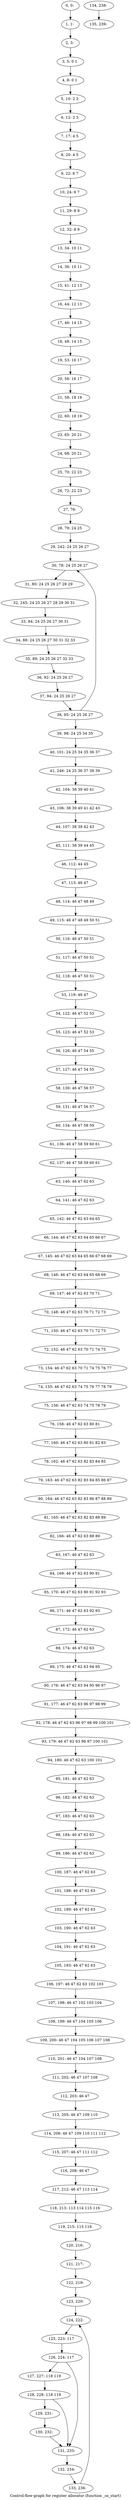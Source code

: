 digraph G {
graph [label="Control-flow-graph for register allocator (function _os_start)"]
0[label="0, 0: "];
1[label="1, 1: "];
2[label="2, 3: "];
3[label="3, 5: 0 1 "];
4[label="4, 8: 0 1 "];
5[label="5, 10: 2 3 "];
6[label="6, 12: 2 3 "];
7[label="7, 17: 4 5 "];
8[label="8, 20: 4 5 "];
9[label="9, 22: 6 7 "];
10[label="10, 24: 6 7 "];
11[label="11, 29: 8 9 "];
12[label="12, 32: 8 9 "];
13[label="13, 34: 10 11 "];
14[label="14, 36: 10 11 "];
15[label="15, 41: 12 13 "];
16[label="16, 44: 12 13 "];
17[label="17, 46: 14 15 "];
18[label="18, 48: 14 15 "];
19[label="19, 53: 16 17 "];
20[label="20, 56: 16 17 "];
21[label="21, 58: 18 19 "];
22[label="22, 60: 18 19 "];
23[label="23, 65: 20 21 "];
24[label="24, 68: 20 21 "];
25[label="25, 70: 22 23 "];
26[label="26, 72: 22 23 "];
27[label="27, 76: "];
28[label="28, 79: 24 25 "];
29[label="29, 242: 24 25 26 27 "];
30[label="30, 78: 24 25 26 27 "];
31[label="31, 80: 24 25 26 27 28 29 "];
32[label="32, 245: 24 25 26 27 28 29 30 31 "];
33[label="33, 84: 24 25 26 27 30 31 "];
34[label="34, 88: 24 25 26 27 30 31 32 33 "];
35[label="35, 89: 24 25 26 27 32 33 "];
36[label="36, 92: 24 25 26 27 "];
37[label="37, 94: 24 25 26 27 "];
38[label="38, 95: 24 25 26 27 "];
39[label="39, 98: 24 25 34 35 "];
40[label="40, 101: 24 25 34 35 36 37 "];
41[label="41, 246: 24 25 36 37 38 39 "];
42[label="42, 104: 38 39 40 41 "];
43[label="43, 106: 38 39 40 41 42 43 "];
44[label="44, 107: 38 39 42 43 "];
45[label="45, 111: 38 39 44 45 "];
46[label="46, 112: 44 45 "];
47[label="47, 113: 46 47 "];
48[label="48, 114: 46 47 48 49 "];
49[label="49, 115: 46 47 48 49 50 51 "];
50[label="50, 116: 46 47 50 51 "];
51[label="51, 117: 46 47 50 51 "];
52[label="52, 118: 46 47 50 51 "];
53[label="53, 119: 46 47 "];
54[label="54, 122: 46 47 52 53 "];
55[label="55, 123: 46 47 52 53 "];
56[label="56, 126: 46 47 54 55 "];
57[label="57, 127: 46 47 54 55 "];
58[label="58, 130: 46 47 56 57 "];
59[label="59, 131: 46 47 56 57 "];
60[label="60, 134: 46 47 58 59 "];
61[label="61, 136: 46 47 58 59 60 61 "];
62[label="62, 137: 46 47 58 59 60 61 "];
63[label="63, 140: 46 47 62 63 "];
64[label="64, 141: 46 47 62 63 "];
65[label="65, 142: 46 47 62 63 64 65 "];
66[label="66, 144: 46 47 62 63 64 65 66 67 "];
67[label="67, 145: 46 47 62 63 64 65 66 67 68 69 "];
68[label="68, 146: 46 47 62 63 64 65 68 69 "];
69[label="69, 147: 46 47 62 63 70 71 "];
70[label="70, 148: 46 47 62 63 70 71 72 73 "];
71[label="71, 150: 46 47 62 63 70 71 72 73 "];
72[label="72, 152: 46 47 62 63 70 71 74 75 "];
73[label="73, 154: 46 47 62 63 70 71 74 75 76 77 "];
74[label="74, 155: 46 47 62 63 74 75 76 77 78 79 "];
75[label="75, 156: 46 47 62 63 74 75 78 79 "];
76[label="76, 158: 46 47 62 63 80 81 "];
77[label="77, 160: 46 47 62 63 80 81 82 83 "];
78[label="78, 162: 46 47 62 63 82 83 84 85 "];
79[label="79, 163: 46 47 62 63 82 83 84 85 86 87 "];
80[label="80, 164: 46 47 62 63 82 83 86 87 88 89 "];
81[label="81, 165: 46 47 62 63 82 83 88 89 "];
82[label="82, 166: 46 47 62 63 88 89 "];
83[label="83, 167: 46 47 62 63 "];
84[label="84, 169: 46 47 62 63 90 91 "];
85[label="85, 170: 46 47 62 63 90 91 92 93 "];
86[label="86, 171: 46 47 62 63 92 93 "];
87[label="87, 172: 46 47 62 63 "];
88[label="88, 174: 46 47 62 63 "];
89[label="89, 175: 46 47 62 63 94 95 "];
90[label="90, 176: 46 47 62 63 94 95 96 97 "];
91[label="91, 177: 46 47 62 63 96 97 98 99 "];
92[label="92, 178: 46 47 62 63 96 97 98 99 100 101 "];
93[label="93, 179: 46 47 62 63 96 97 100 101 "];
94[label="94, 180: 46 47 62 63 100 101 "];
95[label="95, 181: 46 47 62 63 "];
96[label="96, 182: 46 47 62 63 "];
97[label="97, 183: 46 47 62 63 "];
98[label="98, 184: 46 47 62 63 "];
99[label="99, 186: 46 47 62 63 "];
100[label="100, 187: 46 47 62 63 "];
101[label="101, 188: 46 47 62 63 "];
102[label="102, 189: 46 47 62 63 "];
103[label="103, 190: 46 47 62 63 "];
104[label="104, 191: 46 47 62 63 "];
105[label="105, 193: 46 47 62 63 "];
106[label="106, 197: 46 47 62 63 102 103 "];
107[label="107, 198: 46 47 102 103 104 "];
108[label="108, 199: 46 47 104 105 106 "];
109[label="109, 200: 46 47 104 105 106 107 108 "];
110[label="110, 201: 46 47 104 107 108 "];
111[label="111, 202: 46 47 107 108 "];
112[label="112, 203: 46 47 "];
113[label="113, 205: 46 47 109 110 "];
114[label="114, 206: 46 47 109 110 111 112 "];
115[label="115, 207: 46 47 111 112 "];
116[label="116, 208: 46 47 "];
117[label="117, 212: 46 47 113 114 "];
118[label="118, 213: 113 114 115 116 "];
119[label="119, 215: 115 116 "];
120[label="120, 216: "];
121[label="121, 217: "];
122[label="122, 219: "];
123[label="123, 220: "];
124[label="124, 222: "];
125[label="125, 223: 117 "];
126[label="126, 224: 117 "];
127[label="127, 227: 118 119 "];
128[label="128, 228: 118 119 "];
129[label="129, 231: "];
130[label="130, 232: "];
131[label="131, 233: "];
132[label="132, 234: "];
133[label="133, 236: "];
134[label="134, 238: "];
135[label="135, 239: "];
0->1 ;
1->2 ;
2->3 ;
3->4 ;
4->5 ;
5->6 ;
6->7 ;
7->8 ;
8->9 ;
9->10 ;
10->11 ;
11->12 ;
12->13 ;
13->14 ;
14->15 ;
15->16 ;
16->17 ;
17->18 ;
18->19 ;
19->20 ;
20->21 ;
21->22 ;
22->23 ;
23->24 ;
24->25 ;
25->26 ;
26->27 ;
27->28 ;
28->29 ;
29->30 ;
30->31 ;
31->32 ;
32->33 ;
33->34 ;
34->35 ;
35->36 ;
36->37 ;
37->38 ;
38->39 ;
38->30 ;
39->40 ;
40->41 ;
41->42 ;
42->43 ;
43->44 ;
44->45 ;
45->46 ;
46->47 ;
47->48 ;
48->49 ;
49->50 ;
50->51 ;
51->52 ;
52->53 ;
53->54 ;
54->55 ;
55->56 ;
56->57 ;
57->58 ;
58->59 ;
59->60 ;
60->61 ;
61->62 ;
62->63 ;
63->64 ;
64->65 ;
65->66 ;
66->67 ;
67->68 ;
68->69 ;
69->70 ;
70->71 ;
71->72 ;
72->73 ;
73->74 ;
74->75 ;
75->76 ;
76->77 ;
77->78 ;
78->79 ;
79->80 ;
80->81 ;
81->82 ;
82->83 ;
83->84 ;
84->85 ;
85->86 ;
86->87 ;
87->88 ;
88->89 ;
89->90 ;
90->91 ;
91->92 ;
92->93 ;
93->94 ;
94->95 ;
95->96 ;
96->97 ;
97->98 ;
98->99 ;
99->100 ;
100->101 ;
101->102 ;
102->103 ;
103->104 ;
104->105 ;
105->106 ;
106->107 ;
107->108 ;
108->109 ;
109->110 ;
110->111 ;
111->112 ;
112->113 ;
113->114 ;
114->115 ;
115->116 ;
116->117 ;
117->118 ;
118->119 ;
119->120 ;
120->121 ;
121->122 ;
122->123 ;
123->124 ;
124->125 ;
125->126 ;
126->127 ;
126->131 ;
127->128 ;
128->129 ;
128->131 ;
129->130 ;
130->131 ;
131->132 ;
132->133 ;
133->124 ;
134->135 ;
}
